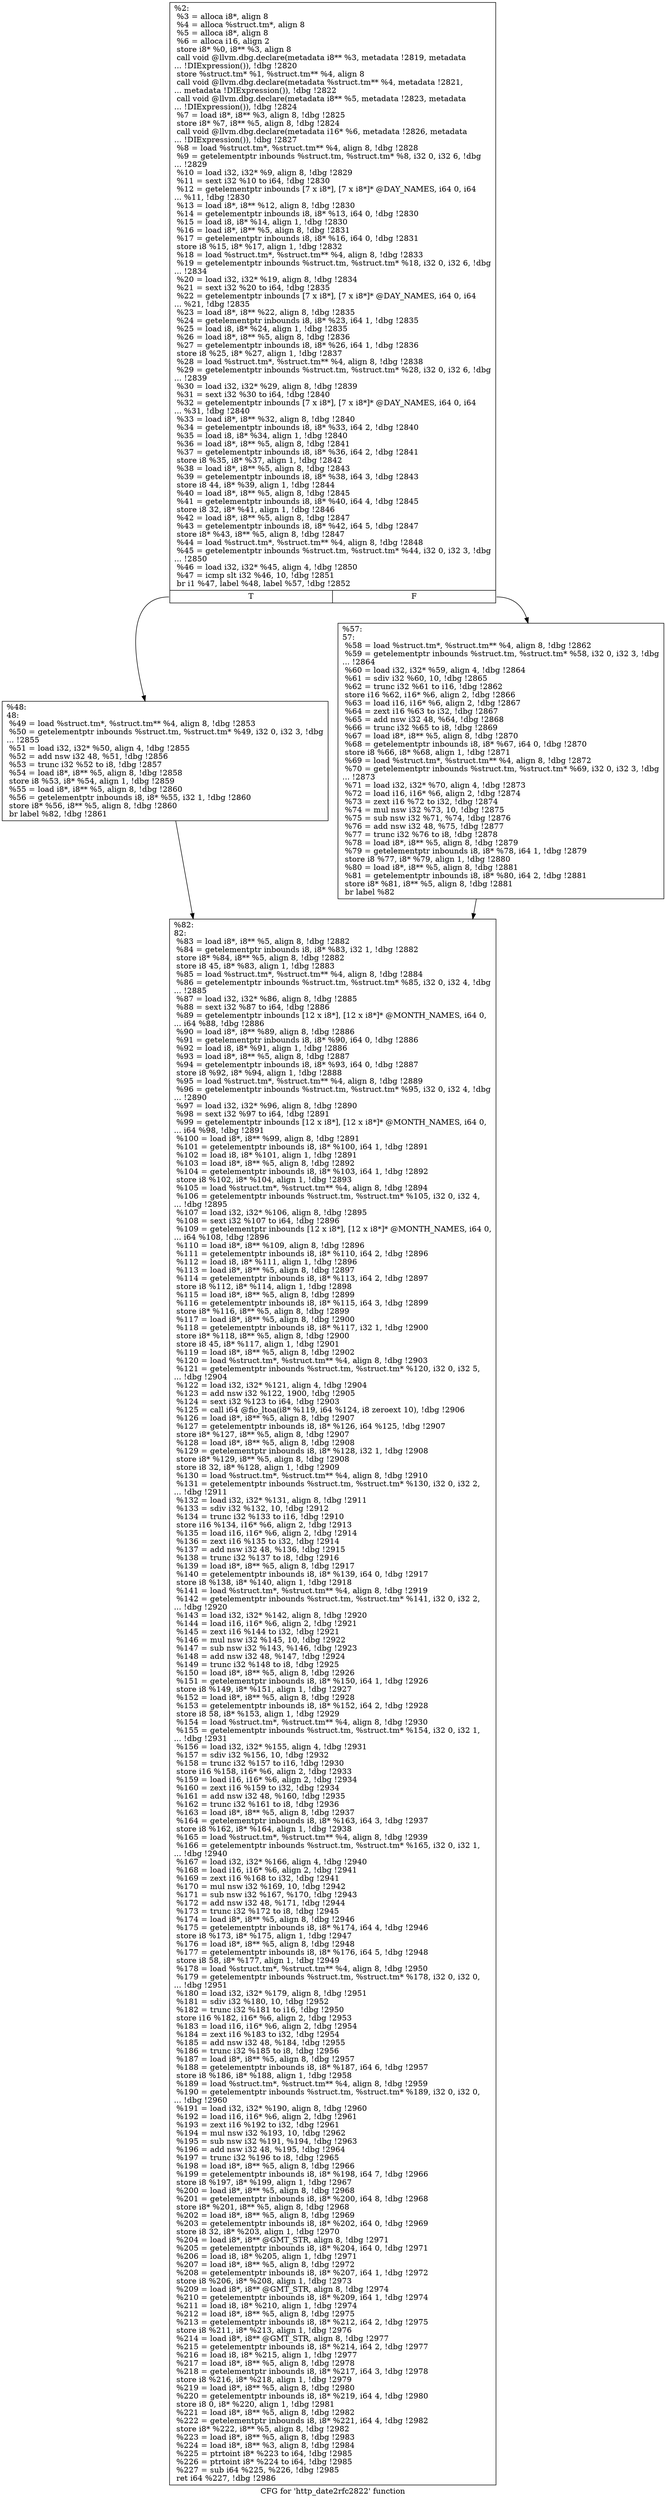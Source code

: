 digraph "CFG for 'http_date2rfc2822' function" {
	label="CFG for 'http_date2rfc2822' function";

	Node0x5568524457c0 [shape=record,label="{%2:\l  %3 = alloca i8*, align 8\l  %4 = alloca %struct.tm*, align 8\l  %5 = alloca i8*, align 8\l  %6 = alloca i16, align 2\l  store i8* %0, i8** %3, align 8\l  call void @llvm.dbg.declare(metadata i8** %3, metadata !2819, metadata\l... !DIExpression()), !dbg !2820\l  store %struct.tm* %1, %struct.tm** %4, align 8\l  call void @llvm.dbg.declare(metadata %struct.tm** %4, metadata !2821,\l... metadata !DIExpression()), !dbg !2822\l  call void @llvm.dbg.declare(metadata i8** %5, metadata !2823, metadata\l... !DIExpression()), !dbg !2824\l  %7 = load i8*, i8** %3, align 8, !dbg !2825\l  store i8* %7, i8** %5, align 8, !dbg !2824\l  call void @llvm.dbg.declare(metadata i16* %6, metadata !2826, metadata\l... !DIExpression()), !dbg !2827\l  %8 = load %struct.tm*, %struct.tm** %4, align 8, !dbg !2828\l  %9 = getelementptr inbounds %struct.tm, %struct.tm* %8, i32 0, i32 6, !dbg\l... !2829\l  %10 = load i32, i32* %9, align 8, !dbg !2829\l  %11 = sext i32 %10 to i64, !dbg !2830\l  %12 = getelementptr inbounds [7 x i8*], [7 x i8*]* @DAY_NAMES, i64 0, i64\l... %11, !dbg !2830\l  %13 = load i8*, i8** %12, align 8, !dbg !2830\l  %14 = getelementptr inbounds i8, i8* %13, i64 0, !dbg !2830\l  %15 = load i8, i8* %14, align 1, !dbg !2830\l  %16 = load i8*, i8** %5, align 8, !dbg !2831\l  %17 = getelementptr inbounds i8, i8* %16, i64 0, !dbg !2831\l  store i8 %15, i8* %17, align 1, !dbg !2832\l  %18 = load %struct.tm*, %struct.tm** %4, align 8, !dbg !2833\l  %19 = getelementptr inbounds %struct.tm, %struct.tm* %18, i32 0, i32 6, !dbg\l... !2834\l  %20 = load i32, i32* %19, align 8, !dbg !2834\l  %21 = sext i32 %20 to i64, !dbg !2835\l  %22 = getelementptr inbounds [7 x i8*], [7 x i8*]* @DAY_NAMES, i64 0, i64\l... %21, !dbg !2835\l  %23 = load i8*, i8** %22, align 8, !dbg !2835\l  %24 = getelementptr inbounds i8, i8* %23, i64 1, !dbg !2835\l  %25 = load i8, i8* %24, align 1, !dbg !2835\l  %26 = load i8*, i8** %5, align 8, !dbg !2836\l  %27 = getelementptr inbounds i8, i8* %26, i64 1, !dbg !2836\l  store i8 %25, i8* %27, align 1, !dbg !2837\l  %28 = load %struct.tm*, %struct.tm** %4, align 8, !dbg !2838\l  %29 = getelementptr inbounds %struct.tm, %struct.tm* %28, i32 0, i32 6, !dbg\l... !2839\l  %30 = load i32, i32* %29, align 8, !dbg !2839\l  %31 = sext i32 %30 to i64, !dbg !2840\l  %32 = getelementptr inbounds [7 x i8*], [7 x i8*]* @DAY_NAMES, i64 0, i64\l... %31, !dbg !2840\l  %33 = load i8*, i8** %32, align 8, !dbg !2840\l  %34 = getelementptr inbounds i8, i8* %33, i64 2, !dbg !2840\l  %35 = load i8, i8* %34, align 1, !dbg !2840\l  %36 = load i8*, i8** %5, align 8, !dbg !2841\l  %37 = getelementptr inbounds i8, i8* %36, i64 2, !dbg !2841\l  store i8 %35, i8* %37, align 1, !dbg !2842\l  %38 = load i8*, i8** %5, align 8, !dbg !2843\l  %39 = getelementptr inbounds i8, i8* %38, i64 3, !dbg !2843\l  store i8 44, i8* %39, align 1, !dbg !2844\l  %40 = load i8*, i8** %5, align 8, !dbg !2845\l  %41 = getelementptr inbounds i8, i8* %40, i64 4, !dbg !2845\l  store i8 32, i8* %41, align 1, !dbg !2846\l  %42 = load i8*, i8** %5, align 8, !dbg !2847\l  %43 = getelementptr inbounds i8, i8* %42, i64 5, !dbg !2847\l  store i8* %43, i8** %5, align 8, !dbg !2847\l  %44 = load %struct.tm*, %struct.tm** %4, align 8, !dbg !2848\l  %45 = getelementptr inbounds %struct.tm, %struct.tm* %44, i32 0, i32 3, !dbg\l... !2850\l  %46 = load i32, i32* %45, align 4, !dbg !2850\l  %47 = icmp slt i32 %46, 10, !dbg !2851\l  br i1 %47, label %48, label %57, !dbg !2852\l|{<s0>T|<s1>F}}"];
	Node0x5568524457c0:s0 -> Node0x556852447690;
	Node0x5568524457c0:s1 -> Node0x5568524476e0;
	Node0x556852447690 [shape=record,label="{%48:\l48:                                               \l  %49 = load %struct.tm*, %struct.tm** %4, align 8, !dbg !2853\l  %50 = getelementptr inbounds %struct.tm, %struct.tm* %49, i32 0, i32 3, !dbg\l... !2855\l  %51 = load i32, i32* %50, align 4, !dbg !2855\l  %52 = add nsw i32 48, %51, !dbg !2856\l  %53 = trunc i32 %52 to i8, !dbg !2857\l  %54 = load i8*, i8** %5, align 8, !dbg !2858\l  store i8 %53, i8* %54, align 1, !dbg !2859\l  %55 = load i8*, i8** %5, align 8, !dbg !2860\l  %56 = getelementptr inbounds i8, i8* %55, i32 1, !dbg !2860\l  store i8* %56, i8** %5, align 8, !dbg !2860\l  br label %82, !dbg !2861\l}"];
	Node0x556852447690 -> Node0x556852447730;
	Node0x5568524476e0 [shape=record,label="{%57:\l57:                                               \l  %58 = load %struct.tm*, %struct.tm** %4, align 8, !dbg !2862\l  %59 = getelementptr inbounds %struct.tm, %struct.tm* %58, i32 0, i32 3, !dbg\l... !2864\l  %60 = load i32, i32* %59, align 4, !dbg !2864\l  %61 = sdiv i32 %60, 10, !dbg !2865\l  %62 = trunc i32 %61 to i16, !dbg !2862\l  store i16 %62, i16* %6, align 2, !dbg !2866\l  %63 = load i16, i16* %6, align 2, !dbg !2867\l  %64 = zext i16 %63 to i32, !dbg !2867\l  %65 = add nsw i32 48, %64, !dbg !2868\l  %66 = trunc i32 %65 to i8, !dbg !2869\l  %67 = load i8*, i8** %5, align 8, !dbg !2870\l  %68 = getelementptr inbounds i8, i8* %67, i64 0, !dbg !2870\l  store i8 %66, i8* %68, align 1, !dbg !2871\l  %69 = load %struct.tm*, %struct.tm** %4, align 8, !dbg !2872\l  %70 = getelementptr inbounds %struct.tm, %struct.tm* %69, i32 0, i32 3, !dbg\l... !2873\l  %71 = load i32, i32* %70, align 4, !dbg !2873\l  %72 = load i16, i16* %6, align 2, !dbg !2874\l  %73 = zext i16 %72 to i32, !dbg !2874\l  %74 = mul nsw i32 %73, 10, !dbg !2875\l  %75 = sub nsw i32 %71, %74, !dbg !2876\l  %76 = add nsw i32 48, %75, !dbg !2877\l  %77 = trunc i32 %76 to i8, !dbg !2878\l  %78 = load i8*, i8** %5, align 8, !dbg !2879\l  %79 = getelementptr inbounds i8, i8* %78, i64 1, !dbg !2879\l  store i8 %77, i8* %79, align 1, !dbg !2880\l  %80 = load i8*, i8** %5, align 8, !dbg !2881\l  %81 = getelementptr inbounds i8, i8* %80, i64 2, !dbg !2881\l  store i8* %81, i8** %5, align 8, !dbg !2881\l  br label %82\l}"];
	Node0x5568524476e0 -> Node0x556852447730;
	Node0x556852447730 [shape=record,label="{%82:\l82:                                               \l  %83 = load i8*, i8** %5, align 8, !dbg !2882\l  %84 = getelementptr inbounds i8, i8* %83, i32 1, !dbg !2882\l  store i8* %84, i8** %5, align 8, !dbg !2882\l  store i8 45, i8* %83, align 1, !dbg !2883\l  %85 = load %struct.tm*, %struct.tm** %4, align 8, !dbg !2884\l  %86 = getelementptr inbounds %struct.tm, %struct.tm* %85, i32 0, i32 4, !dbg\l... !2885\l  %87 = load i32, i32* %86, align 8, !dbg !2885\l  %88 = sext i32 %87 to i64, !dbg !2886\l  %89 = getelementptr inbounds [12 x i8*], [12 x i8*]* @MONTH_NAMES, i64 0,\l... i64 %88, !dbg !2886\l  %90 = load i8*, i8** %89, align 8, !dbg !2886\l  %91 = getelementptr inbounds i8, i8* %90, i64 0, !dbg !2886\l  %92 = load i8, i8* %91, align 1, !dbg !2886\l  %93 = load i8*, i8** %5, align 8, !dbg !2887\l  %94 = getelementptr inbounds i8, i8* %93, i64 0, !dbg !2887\l  store i8 %92, i8* %94, align 1, !dbg !2888\l  %95 = load %struct.tm*, %struct.tm** %4, align 8, !dbg !2889\l  %96 = getelementptr inbounds %struct.tm, %struct.tm* %95, i32 0, i32 4, !dbg\l... !2890\l  %97 = load i32, i32* %96, align 8, !dbg !2890\l  %98 = sext i32 %97 to i64, !dbg !2891\l  %99 = getelementptr inbounds [12 x i8*], [12 x i8*]* @MONTH_NAMES, i64 0,\l... i64 %98, !dbg !2891\l  %100 = load i8*, i8** %99, align 8, !dbg !2891\l  %101 = getelementptr inbounds i8, i8* %100, i64 1, !dbg !2891\l  %102 = load i8, i8* %101, align 1, !dbg !2891\l  %103 = load i8*, i8** %5, align 8, !dbg !2892\l  %104 = getelementptr inbounds i8, i8* %103, i64 1, !dbg !2892\l  store i8 %102, i8* %104, align 1, !dbg !2893\l  %105 = load %struct.tm*, %struct.tm** %4, align 8, !dbg !2894\l  %106 = getelementptr inbounds %struct.tm, %struct.tm* %105, i32 0, i32 4,\l... !dbg !2895\l  %107 = load i32, i32* %106, align 8, !dbg !2895\l  %108 = sext i32 %107 to i64, !dbg !2896\l  %109 = getelementptr inbounds [12 x i8*], [12 x i8*]* @MONTH_NAMES, i64 0,\l... i64 %108, !dbg !2896\l  %110 = load i8*, i8** %109, align 8, !dbg !2896\l  %111 = getelementptr inbounds i8, i8* %110, i64 2, !dbg !2896\l  %112 = load i8, i8* %111, align 1, !dbg !2896\l  %113 = load i8*, i8** %5, align 8, !dbg !2897\l  %114 = getelementptr inbounds i8, i8* %113, i64 2, !dbg !2897\l  store i8 %112, i8* %114, align 1, !dbg !2898\l  %115 = load i8*, i8** %5, align 8, !dbg !2899\l  %116 = getelementptr inbounds i8, i8* %115, i64 3, !dbg !2899\l  store i8* %116, i8** %5, align 8, !dbg !2899\l  %117 = load i8*, i8** %5, align 8, !dbg !2900\l  %118 = getelementptr inbounds i8, i8* %117, i32 1, !dbg !2900\l  store i8* %118, i8** %5, align 8, !dbg !2900\l  store i8 45, i8* %117, align 1, !dbg !2901\l  %119 = load i8*, i8** %5, align 8, !dbg !2902\l  %120 = load %struct.tm*, %struct.tm** %4, align 8, !dbg !2903\l  %121 = getelementptr inbounds %struct.tm, %struct.tm* %120, i32 0, i32 5,\l... !dbg !2904\l  %122 = load i32, i32* %121, align 4, !dbg !2904\l  %123 = add nsw i32 %122, 1900, !dbg !2905\l  %124 = sext i32 %123 to i64, !dbg !2903\l  %125 = call i64 @fio_ltoa(i8* %119, i64 %124, i8 zeroext 10), !dbg !2906\l  %126 = load i8*, i8** %5, align 8, !dbg !2907\l  %127 = getelementptr inbounds i8, i8* %126, i64 %125, !dbg !2907\l  store i8* %127, i8** %5, align 8, !dbg !2907\l  %128 = load i8*, i8** %5, align 8, !dbg !2908\l  %129 = getelementptr inbounds i8, i8* %128, i32 1, !dbg !2908\l  store i8* %129, i8** %5, align 8, !dbg !2908\l  store i8 32, i8* %128, align 1, !dbg !2909\l  %130 = load %struct.tm*, %struct.tm** %4, align 8, !dbg !2910\l  %131 = getelementptr inbounds %struct.tm, %struct.tm* %130, i32 0, i32 2,\l... !dbg !2911\l  %132 = load i32, i32* %131, align 8, !dbg !2911\l  %133 = sdiv i32 %132, 10, !dbg !2912\l  %134 = trunc i32 %133 to i16, !dbg !2910\l  store i16 %134, i16* %6, align 2, !dbg !2913\l  %135 = load i16, i16* %6, align 2, !dbg !2914\l  %136 = zext i16 %135 to i32, !dbg !2914\l  %137 = add nsw i32 48, %136, !dbg !2915\l  %138 = trunc i32 %137 to i8, !dbg !2916\l  %139 = load i8*, i8** %5, align 8, !dbg !2917\l  %140 = getelementptr inbounds i8, i8* %139, i64 0, !dbg !2917\l  store i8 %138, i8* %140, align 1, !dbg !2918\l  %141 = load %struct.tm*, %struct.tm** %4, align 8, !dbg !2919\l  %142 = getelementptr inbounds %struct.tm, %struct.tm* %141, i32 0, i32 2,\l... !dbg !2920\l  %143 = load i32, i32* %142, align 8, !dbg !2920\l  %144 = load i16, i16* %6, align 2, !dbg !2921\l  %145 = zext i16 %144 to i32, !dbg !2921\l  %146 = mul nsw i32 %145, 10, !dbg !2922\l  %147 = sub nsw i32 %143, %146, !dbg !2923\l  %148 = add nsw i32 48, %147, !dbg !2924\l  %149 = trunc i32 %148 to i8, !dbg !2925\l  %150 = load i8*, i8** %5, align 8, !dbg !2926\l  %151 = getelementptr inbounds i8, i8* %150, i64 1, !dbg !2926\l  store i8 %149, i8* %151, align 1, !dbg !2927\l  %152 = load i8*, i8** %5, align 8, !dbg !2928\l  %153 = getelementptr inbounds i8, i8* %152, i64 2, !dbg !2928\l  store i8 58, i8* %153, align 1, !dbg !2929\l  %154 = load %struct.tm*, %struct.tm** %4, align 8, !dbg !2930\l  %155 = getelementptr inbounds %struct.tm, %struct.tm* %154, i32 0, i32 1,\l... !dbg !2931\l  %156 = load i32, i32* %155, align 4, !dbg !2931\l  %157 = sdiv i32 %156, 10, !dbg !2932\l  %158 = trunc i32 %157 to i16, !dbg !2930\l  store i16 %158, i16* %6, align 2, !dbg !2933\l  %159 = load i16, i16* %6, align 2, !dbg !2934\l  %160 = zext i16 %159 to i32, !dbg !2934\l  %161 = add nsw i32 48, %160, !dbg !2935\l  %162 = trunc i32 %161 to i8, !dbg !2936\l  %163 = load i8*, i8** %5, align 8, !dbg !2937\l  %164 = getelementptr inbounds i8, i8* %163, i64 3, !dbg !2937\l  store i8 %162, i8* %164, align 1, !dbg !2938\l  %165 = load %struct.tm*, %struct.tm** %4, align 8, !dbg !2939\l  %166 = getelementptr inbounds %struct.tm, %struct.tm* %165, i32 0, i32 1,\l... !dbg !2940\l  %167 = load i32, i32* %166, align 4, !dbg !2940\l  %168 = load i16, i16* %6, align 2, !dbg !2941\l  %169 = zext i16 %168 to i32, !dbg !2941\l  %170 = mul nsw i32 %169, 10, !dbg !2942\l  %171 = sub nsw i32 %167, %170, !dbg !2943\l  %172 = add nsw i32 48, %171, !dbg !2944\l  %173 = trunc i32 %172 to i8, !dbg !2945\l  %174 = load i8*, i8** %5, align 8, !dbg !2946\l  %175 = getelementptr inbounds i8, i8* %174, i64 4, !dbg !2946\l  store i8 %173, i8* %175, align 1, !dbg !2947\l  %176 = load i8*, i8** %5, align 8, !dbg !2948\l  %177 = getelementptr inbounds i8, i8* %176, i64 5, !dbg !2948\l  store i8 58, i8* %177, align 1, !dbg !2949\l  %178 = load %struct.tm*, %struct.tm** %4, align 8, !dbg !2950\l  %179 = getelementptr inbounds %struct.tm, %struct.tm* %178, i32 0, i32 0,\l... !dbg !2951\l  %180 = load i32, i32* %179, align 8, !dbg !2951\l  %181 = sdiv i32 %180, 10, !dbg !2952\l  %182 = trunc i32 %181 to i16, !dbg !2950\l  store i16 %182, i16* %6, align 2, !dbg !2953\l  %183 = load i16, i16* %6, align 2, !dbg !2954\l  %184 = zext i16 %183 to i32, !dbg !2954\l  %185 = add nsw i32 48, %184, !dbg !2955\l  %186 = trunc i32 %185 to i8, !dbg !2956\l  %187 = load i8*, i8** %5, align 8, !dbg !2957\l  %188 = getelementptr inbounds i8, i8* %187, i64 6, !dbg !2957\l  store i8 %186, i8* %188, align 1, !dbg !2958\l  %189 = load %struct.tm*, %struct.tm** %4, align 8, !dbg !2959\l  %190 = getelementptr inbounds %struct.tm, %struct.tm* %189, i32 0, i32 0,\l... !dbg !2960\l  %191 = load i32, i32* %190, align 8, !dbg !2960\l  %192 = load i16, i16* %6, align 2, !dbg !2961\l  %193 = zext i16 %192 to i32, !dbg !2961\l  %194 = mul nsw i32 %193, 10, !dbg !2962\l  %195 = sub nsw i32 %191, %194, !dbg !2963\l  %196 = add nsw i32 48, %195, !dbg !2964\l  %197 = trunc i32 %196 to i8, !dbg !2965\l  %198 = load i8*, i8** %5, align 8, !dbg !2966\l  %199 = getelementptr inbounds i8, i8* %198, i64 7, !dbg !2966\l  store i8 %197, i8* %199, align 1, !dbg !2967\l  %200 = load i8*, i8** %5, align 8, !dbg !2968\l  %201 = getelementptr inbounds i8, i8* %200, i64 8, !dbg !2968\l  store i8* %201, i8** %5, align 8, !dbg !2968\l  %202 = load i8*, i8** %5, align 8, !dbg !2969\l  %203 = getelementptr inbounds i8, i8* %202, i64 0, !dbg !2969\l  store i8 32, i8* %203, align 1, !dbg !2970\l  %204 = load i8*, i8** @GMT_STR, align 8, !dbg !2971\l  %205 = getelementptr inbounds i8, i8* %204, i64 0, !dbg !2971\l  %206 = load i8, i8* %205, align 1, !dbg !2971\l  %207 = load i8*, i8** %5, align 8, !dbg !2972\l  %208 = getelementptr inbounds i8, i8* %207, i64 1, !dbg !2972\l  store i8 %206, i8* %208, align 1, !dbg !2973\l  %209 = load i8*, i8** @GMT_STR, align 8, !dbg !2974\l  %210 = getelementptr inbounds i8, i8* %209, i64 1, !dbg !2974\l  %211 = load i8, i8* %210, align 1, !dbg !2974\l  %212 = load i8*, i8** %5, align 8, !dbg !2975\l  %213 = getelementptr inbounds i8, i8* %212, i64 2, !dbg !2975\l  store i8 %211, i8* %213, align 1, !dbg !2976\l  %214 = load i8*, i8** @GMT_STR, align 8, !dbg !2977\l  %215 = getelementptr inbounds i8, i8* %214, i64 2, !dbg !2977\l  %216 = load i8, i8* %215, align 1, !dbg !2977\l  %217 = load i8*, i8** %5, align 8, !dbg !2978\l  %218 = getelementptr inbounds i8, i8* %217, i64 3, !dbg !2978\l  store i8 %216, i8* %218, align 1, !dbg !2979\l  %219 = load i8*, i8** %5, align 8, !dbg !2980\l  %220 = getelementptr inbounds i8, i8* %219, i64 4, !dbg !2980\l  store i8 0, i8* %220, align 1, !dbg !2981\l  %221 = load i8*, i8** %5, align 8, !dbg !2982\l  %222 = getelementptr inbounds i8, i8* %221, i64 4, !dbg !2982\l  store i8* %222, i8** %5, align 8, !dbg !2982\l  %223 = load i8*, i8** %5, align 8, !dbg !2983\l  %224 = load i8*, i8** %3, align 8, !dbg !2984\l  %225 = ptrtoint i8* %223 to i64, !dbg !2985\l  %226 = ptrtoint i8* %224 to i64, !dbg !2985\l  %227 = sub i64 %225, %226, !dbg !2985\l  ret i64 %227, !dbg !2986\l}"];
}
